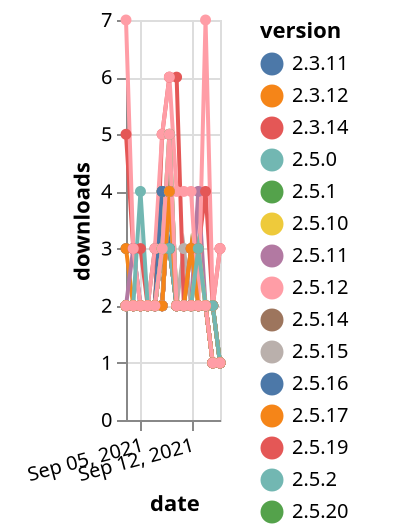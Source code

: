 {"$schema": "https://vega.github.io/schema/vega-lite/v5.json", "description": "A simple bar chart with embedded data.", "data": {"values": [{"date": "2021-09-03", "total": 726, "delta": 2, "version": "2.5.20"}, {"date": "2021-09-04", "total": 728, "delta": 2, "version": "2.5.20"}, {"date": "2021-09-05", "total": 730, "delta": 2, "version": "2.5.20"}, {"date": "2021-09-06", "total": 732, "delta": 2, "version": "2.5.20"}, {"date": "2021-09-07", "total": 734, "delta": 2, "version": "2.5.20"}, {"date": "2021-09-08", "total": 736, "delta": 2, "version": "2.5.20"}, {"date": "2021-09-09", "total": 740, "delta": 4, "version": "2.5.20"}, {"date": "2021-09-10", "total": 742, "delta": 2, "version": "2.5.20"}, {"date": "2021-09-11", "total": 744, "delta": 2, "version": "2.5.20"}, {"date": "2021-09-12", "total": 746, "delta": 2, "version": "2.5.20"}, {"date": "2021-09-13", "total": 748, "delta": 2, "version": "2.5.20"}, {"date": "2021-09-14", "total": 750, "delta": 2, "version": "2.5.20"}, {"date": "2021-09-15", "total": 751, "delta": 1, "version": "2.5.20"}, {"date": "2021-09-16", "total": 752, "delta": 1, "version": "2.5.20"}, {"date": "2021-09-03", "total": 833, "delta": 2, "version": "2.5.16"}, {"date": "2021-09-04", "total": 835, "delta": 2, "version": "2.5.16"}, {"date": "2021-09-05", "total": 837, "delta": 2, "version": "2.5.16"}, {"date": "2021-09-06", "total": 839, "delta": 2, "version": "2.5.16"}, {"date": "2021-09-07", "total": 841, "delta": 2, "version": "2.5.16"}, {"date": "2021-09-08", "total": 843, "delta": 2, "version": "2.5.16"}, {"date": "2021-09-09", "total": 847, "delta": 4, "version": "2.5.16"}, {"date": "2021-09-10", "total": 849, "delta": 2, "version": "2.5.16"}, {"date": "2021-09-11", "total": 851, "delta": 2, "version": "2.5.16"}, {"date": "2021-09-12", "total": 853, "delta": 2, "version": "2.5.16"}, {"date": "2021-09-13", "total": 855, "delta": 2, "version": "2.5.16"}, {"date": "2021-09-14", "total": 857, "delta": 2, "version": "2.5.16"}, {"date": "2021-09-15", "total": 858, "delta": 1, "version": "2.5.16"}, {"date": "2021-09-16", "total": 859, "delta": 1, "version": "2.5.16"}, {"date": "2021-09-03", "total": 1281, "delta": 2, "version": "2.5.14"}, {"date": "2021-09-04", "total": 1283, "delta": 2, "version": "2.5.14"}, {"date": "2021-09-05", "total": 1285, "delta": 2, "version": "2.5.14"}, {"date": "2021-09-06", "total": 1287, "delta": 2, "version": "2.5.14"}, {"date": "2021-09-07", "total": 1289, "delta": 2, "version": "2.5.14"}, {"date": "2021-09-08", "total": 1292, "delta": 3, "version": "2.5.14"}, {"date": "2021-09-09", "total": 1296, "delta": 4, "version": "2.5.14"}, {"date": "2021-09-10", "total": 1298, "delta": 2, "version": "2.5.14"}, {"date": "2021-09-11", "total": 1300, "delta": 2, "version": "2.5.14"}, {"date": "2021-09-12", "total": 1302, "delta": 2, "version": "2.5.14"}, {"date": "2021-09-13", "total": 1304, "delta": 2, "version": "2.5.14"}, {"date": "2021-09-14", "total": 1306, "delta": 2, "version": "2.5.14"}, {"date": "2021-09-15", "total": 1307, "delta": 1, "version": "2.5.14"}, {"date": "2021-09-16", "total": 1308, "delta": 1, "version": "2.5.14"}, {"date": "2021-09-03", "total": 1157, "delta": 2, "version": "2.5.6"}, {"date": "2021-09-04", "total": 1159, "delta": 2, "version": "2.5.6"}, {"date": "2021-09-05", "total": 1161, "delta": 2, "version": "2.5.6"}, {"date": "2021-09-06", "total": 1163, "delta": 2, "version": "2.5.6"}, {"date": "2021-09-07", "total": 1165, "delta": 2, "version": "2.5.6"}, {"date": "2021-09-08", "total": 1168, "delta": 3, "version": "2.5.6"}, {"date": "2021-09-09", "total": 1171, "delta": 3, "version": "2.5.6"}, {"date": "2021-09-10", "total": 1173, "delta": 2, "version": "2.5.6"}, {"date": "2021-09-11", "total": 1175, "delta": 2, "version": "2.5.6"}, {"date": "2021-09-12", "total": 1177, "delta": 2, "version": "2.5.6"}, {"date": "2021-09-13", "total": 1179, "delta": 2, "version": "2.5.6"}, {"date": "2021-09-14", "total": 1181, "delta": 2, "version": "2.5.6"}, {"date": "2021-09-15", "total": 1183, "delta": 2, "version": "2.5.6"}, {"date": "2021-09-16", "total": 1184, "delta": 1, "version": "2.5.6"}, {"date": "2021-09-03", "total": 1091, "delta": 2, "version": "2.5.15"}, {"date": "2021-09-04", "total": 1093, "delta": 2, "version": "2.5.15"}, {"date": "2021-09-05", "total": 1095, "delta": 2, "version": "2.5.15"}, {"date": "2021-09-06", "total": 1097, "delta": 2, "version": "2.5.15"}, {"date": "2021-09-07", "total": 1099, "delta": 2, "version": "2.5.15"}, {"date": "2021-09-08", "total": 1101, "delta": 2, "version": "2.5.15"}, {"date": "2021-09-09", "total": 1105, "delta": 4, "version": "2.5.15"}, {"date": "2021-09-10", "total": 1107, "delta": 2, "version": "2.5.15"}, {"date": "2021-09-11", "total": 1110, "delta": 3, "version": "2.5.15"}, {"date": "2021-09-12", "total": 1112, "delta": 2, "version": "2.5.15"}, {"date": "2021-09-13", "total": 1114, "delta": 2, "version": "2.5.15"}, {"date": "2021-09-14", "total": 1116, "delta": 2, "version": "2.5.15"}, {"date": "2021-09-15", "total": 1117, "delta": 1, "version": "2.5.15"}, {"date": "2021-09-16", "total": 1118, "delta": 1, "version": "2.5.15"}, {"date": "2021-09-03", "total": 721, "delta": 2, "version": "2.5.21"}, {"date": "2021-09-04", "total": 723, "delta": 2, "version": "2.5.21"}, {"date": "2021-09-05", "total": 725, "delta": 2, "version": "2.5.21"}, {"date": "2021-09-06", "total": 727, "delta": 2, "version": "2.5.21"}, {"date": "2021-09-07", "total": 729, "delta": 2, "version": "2.5.21"}, {"date": "2021-09-08", "total": 731, "delta": 2, "version": "2.5.21"}, {"date": "2021-09-09", "total": 735, "delta": 4, "version": "2.5.21"}, {"date": "2021-09-10", "total": 737, "delta": 2, "version": "2.5.21"}, {"date": "2021-09-11", "total": 739, "delta": 2, "version": "2.5.21"}, {"date": "2021-09-12", "total": 741, "delta": 2, "version": "2.5.21"}, {"date": "2021-09-13", "total": 743, "delta": 2, "version": "2.5.21"}, {"date": "2021-09-14", "total": 745, "delta": 2, "version": "2.5.21"}, {"date": "2021-09-15", "total": 746, "delta": 1, "version": "2.5.21"}, {"date": "2021-09-16", "total": 747, "delta": 1, "version": "2.5.21"}, {"date": "2021-09-03", "total": 468, "delta": 2, "version": "2.5.28"}, {"date": "2021-09-04", "total": 470, "delta": 2, "version": "2.5.28"}, {"date": "2021-09-05", "total": 472, "delta": 2, "version": "2.5.28"}, {"date": "2021-09-06", "total": 474, "delta": 2, "version": "2.5.28"}, {"date": "2021-09-07", "total": 476, "delta": 2, "version": "2.5.28"}, {"date": "2021-09-08", "total": 478, "delta": 2, "version": "2.5.28"}, {"date": "2021-09-09", "total": 482, "delta": 4, "version": "2.5.28"}, {"date": "2021-09-10", "total": 484, "delta": 2, "version": "2.5.28"}, {"date": "2021-09-11", "total": 486, "delta": 2, "version": "2.5.28"}, {"date": "2021-09-12", "total": 488, "delta": 2, "version": "2.5.28"}, {"date": "2021-09-13", "total": 490, "delta": 2, "version": "2.5.28"}, {"date": "2021-09-14", "total": 492, "delta": 2, "version": "2.5.28"}, {"date": "2021-09-15", "total": 493, "delta": 1, "version": "2.5.28"}, {"date": "2021-09-16", "total": 494, "delta": 1, "version": "2.5.28"}, {"date": "2021-09-03", "total": 2073, "delta": 2, "version": "2.5.1"}, {"date": "2021-09-04", "total": 2075, "delta": 2, "version": "2.5.1"}, {"date": "2021-09-05", "total": 2077, "delta": 2, "version": "2.5.1"}, {"date": "2021-09-06", "total": 2079, "delta": 2, "version": "2.5.1"}, {"date": "2021-09-07", "total": 2081, "delta": 2, "version": "2.5.1"}, {"date": "2021-09-08", "total": 2085, "delta": 4, "version": "2.5.1"}, {"date": "2021-09-09", "total": 2089, "delta": 4, "version": "2.5.1"}, {"date": "2021-09-10", "total": 2091, "delta": 2, "version": "2.5.1"}, {"date": "2021-09-11", "total": 2093, "delta": 2, "version": "2.5.1"}, {"date": "2021-09-12", "total": 2095, "delta": 2, "version": "2.5.1"}, {"date": "2021-09-13", "total": 2097, "delta": 2, "version": "2.5.1"}, {"date": "2021-09-14", "total": 2099, "delta": 2, "version": "2.5.1"}, {"date": "2021-09-15", "total": 2101, "delta": 2, "version": "2.5.1"}, {"date": "2021-09-16", "total": 2102, "delta": 1, "version": "2.5.1"}, {"date": "2021-09-03", "total": 630, "delta": 2, "version": "2.5.22.1"}, {"date": "2021-09-04", "total": 632, "delta": 2, "version": "2.5.22.1"}, {"date": "2021-09-05", "total": 634, "delta": 2, "version": "2.5.22.1"}, {"date": "2021-09-06", "total": 636, "delta": 2, "version": "2.5.22.1"}, {"date": "2021-09-07", "total": 638, "delta": 2, "version": "2.5.22.1"}, {"date": "2021-09-08", "total": 641, "delta": 3, "version": "2.5.22.1"}, {"date": "2021-09-09", "total": 644, "delta": 3, "version": "2.5.22.1"}, {"date": "2021-09-10", "total": 646, "delta": 2, "version": "2.5.22.1"}, {"date": "2021-09-11", "total": 648, "delta": 2, "version": "2.5.22.1"}, {"date": "2021-09-12", "total": 650, "delta": 2, "version": "2.5.22.1"}, {"date": "2021-09-13", "total": 652, "delta": 2, "version": "2.5.22.1"}, {"date": "2021-09-14", "total": 654, "delta": 2, "version": "2.5.22.1"}, {"date": "2021-09-15", "total": 656, "delta": 2, "version": "2.5.22.1"}, {"date": "2021-09-16", "total": 657, "delta": 1, "version": "2.5.22.1"}, {"date": "2021-09-03", "total": 980, "delta": 2, "version": "2.5.17"}, {"date": "2021-09-04", "total": 982, "delta": 2, "version": "2.5.17"}, {"date": "2021-09-05", "total": 984, "delta": 2, "version": "2.5.17"}, {"date": "2021-09-06", "total": 986, "delta": 2, "version": "2.5.17"}, {"date": "2021-09-07", "total": 988, "delta": 2, "version": "2.5.17"}, {"date": "2021-09-08", "total": 990, "delta": 2, "version": "2.5.17"}, {"date": "2021-09-09", "total": 994, "delta": 4, "version": "2.5.17"}, {"date": "2021-09-10", "total": 996, "delta": 2, "version": "2.5.17"}, {"date": "2021-09-11", "total": 998, "delta": 2, "version": "2.5.17"}, {"date": "2021-09-12", "total": 1000, "delta": 2, "version": "2.5.17"}, {"date": "2021-09-13", "total": 1002, "delta": 2, "version": "2.5.17"}, {"date": "2021-09-14", "total": 1004, "delta": 2, "version": "2.5.17"}, {"date": "2021-09-15", "total": 1005, "delta": 1, "version": "2.5.17"}, {"date": "2021-09-16", "total": 1006, "delta": 1, "version": "2.5.17"}, {"date": "2021-09-03", "total": 2965, "delta": 2, "version": "2.3.14"}, {"date": "2021-09-04", "total": 2967, "delta": 2, "version": "2.3.14"}, {"date": "2021-09-05", "total": 2969, "delta": 2, "version": "2.3.14"}, {"date": "2021-09-06", "total": 2971, "delta": 2, "version": "2.3.14"}, {"date": "2021-09-07", "total": 2973, "delta": 2, "version": "2.3.14"}, {"date": "2021-09-08", "total": 2976, "delta": 3, "version": "2.3.14"}, {"date": "2021-09-09", "total": 2980, "delta": 4, "version": "2.3.14"}, {"date": "2021-09-10", "total": 2982, "delta": 2, "version": "2.3.14"}, {"date": "2021-09-11", "total": 2984, "delta": 2, "version": "2.3.14"}, {"date": "2021-09-12", "total": 2986, "delta": 2, "version": "2.3.14"}, {"date": "2021-09-13", "total": 2989, "delta": 3, "version": "2.3.14"}, {"date": "2021-09-14", "total": 2991, "delta": 2, "version": "2.3.14"}, {"date": "2021-09-15", "total": 2992, "delta": 1, "version": "2.3.14"}, {"date": "2021-09-16", "total": 2993, "delta": 1, "version": "2.3.14"}, {"date": "2021-09-03", "total": 1209, "delta": 2, "version": "2.5.3"}, {"date": "2021-09-04", "total": 1211, "delta": 2, "version": "2.5.3"}, {"date": "2021-09-05", "total": 1213, "delta": 2, "version": "2.5.3"}, {"date": "2021-09-06", "total": 1215, "delta": 2, "version": "2.5.3"}, {"date": "2021-09-07", "total": 1217, "delta": 2, "version": "2.5.3"}, {"date": "2021-09-08", "total": 1220, "delta": 3, "version": "2.5.3"}, {"date": "2021-09-09", "total": 1223, "delta": 3, "version": "2.5.3"}, {"date": "2021-09-10", "total": 1225, "delta": 2, "version": "2.5.3"}, {"date": "2021-09-11", "total": 1227, "delta": 2, "version": "2.5.3"}, {"date": "2021-09-12", "total": 1229, "delta": 2, "version": "2.5.3"}, {"date": "2021-09-13", "total": 1231, "delta": 2, "version": "2.5.3"}, {"date": "2021-09-14", "total": 1233, "delta": 2, "version": "2.5.3"}, {"date": "2021-09-15", "total": 1235, "delta": 2, "version": "2.5.3"}, {"date": "2021-09-16", "total": 1236, "delta": 1, "version": "2.5.3"}, {"date": "2021-09-03", "total": 1408, "delta": 2, "version": "2.5.2"}, {"date": "2021-09-04", "total": 1410, "delta": 2, "version": "2.5.2"}, {"date": "2021-09-05", "total": 1412, "delta": 2, "version": "2.5.2"}, {"date": "2021-09-06", "total": 1414, "delta": 2, "version": "2.5.2"}, {"date": "2021-09-07", "total": 1416, "delta": 2, "version": "2.5.2"}, {"date": "2021-09-08", "total": 1420, "delta": 4, "version": "2.5.2"}, {"date": "2021-09-09", "total": 1424, "delta": 4, "version": "2.5.2"}, {"date": "2021-09-10", "total": 1426, "delta": 2, "version": "2.5.2"}, {"date": "2021-09-11", "total": 1428, "delta": 2, "version": "2.5.2"}, {"date": "2021-09-12", "total": 1430, "delta": 2, "version": "2.5.2"}, {"date": "2021-09-13", "total": 1432, "delta": 2, "version": "2.5.2"}, {"date": "2021-09-14", "total": 1434, "delta": 2, "version": "2.5.2"}, {"date": "2021-09-15", "total": 1436, "delta": 2, "version": "2.5.2"}, {"date": "2021-09-16", "total": 1437, "delta": 1, "version": "2.5.2"}, {"date": "2021-09-03", "total": 562, "delta": 3, "version": "2.5.25"}, {"date": "2021-09-04", "total": 565, "delta": 3, "version": "2.5.25"}, {"date": "2021-09-05", "total": 567, "delta": 2, "version": "2.5.25"}, {"date": "2021-09-06", "total": 569, "delta": 2, "version": "2.5.25"}, {"date": "2021-09-07", "total": 571, "delta": 2, "version": "2.5.25"}, {"date": "2021-09-08", "total": 573, "delta": 2, "version": "2.5.25"}, {"date": "2021-09-09", "total": 577, "delta": 4, "version": "2.5.25"}, {"date": "2021-09-10", "total": 579, "delta": 2, "version": "2.5.25"}, {"date": "2021-09-11", "total": 581, "delta": 2, "version": "2.5.25"}, {"date": "2021-09-12", "total": 583, "delta": 2, "version": "2.5.25"}, {"date": "2021-09-13", "total": 585, "delta": 2, "version": "2.5.25"}, {"date": "2021-09-14", "total": 587, "delta": 2, "version": "2.5.25"}, {"date": "2021-09-15", "total": 588, "delta": 1, "version": "2.5.25"}, {"date": "2021-09-16", "total": 589, "delta": 1, "version": "2.5.25"}, {"date": "2021-09-03", "total": 2204, "delta": 2, "version": "2.5.0"}, {"date": "2021-09-04", "total": 2206, "delta": 2, "version": "2.5.0"}, {"date": "2021-09-05", "total": 2208, "delta": 2, "version": "2.5.0"}, {"date": "2021-09-06", "total": 2210, "delta": 2, "version": "2.5.0"}, {"date": "2021-09-07", "total": 2212, "delta": 2, "version": "2.5.0"}, {"date": "2021-09-08", "total": 2216, "delta": 4, "version": "2.5.0"}, {"date": "2021-09-09", "total": 2220, "delta": 4, "version": "2.5.0"}, {"date": "2021-09-10", "total": 2222, "delta": 2, "version": "2.5.0"}, {"date": "2021-09-11", "total": 2224, "delta": 2, "version": "2.5.0"}, {"date": "2021-09-12", "total": 2227, "delta": 3, "version": "2.5.0"}, {"date": "2021-09-13", "total": 2229, "delta": 2, "version": "2.5.0"}, {"date": "2021-09-14", "total": 2231, "delta": 2, "version": "2.5.0"}, {"date": "2021-09-15", "total": 2233, "delta": 2, "version": "2.5.0"}, {"date": "2021-09-16", "total": 2234, "delta": 1, "version": "2.5.0"}, {"date": "2021-09-03", "total": 1422, "delta": 2, "version": "2.5.4"}, {"date": "2021-09-04", "total": 1424, "delta": 2, "version": "2.5.4"}, {"date": "2021-09-05", "total": 1426, "delta": 2, "version": "2.5.4"}, {"date": "2021-09-06", "total": 1428, "delta": 2, "version": "2.5.4"}, {"date": "2021-09-07", "total": 1431, "delta": 3, "version": "2.5.4"}, {"date": "2021-09-08", "total": 1435, "delta": 4, "version": "2.5.4"}, {"date": "2021-09-09", "total": 1439, "delta": 4, "version": "2.5.4"}, {"date": "2021-09-10", "total": 1441, "delta": 2, "version": "2.5.4"}, {"date": "2021-09-11", "total": 1443, "delta": 2, "version": "2.5.4"}, {"date": "2021-09-12", "total": 1445, "delta": 2, "version": "2.5.4"}, {"date": "2021-09-13", "total": 1447, "delta": 2, "version": "2.5.4"}, {"date": "2021-09-14", "total": 1449, "delta": 2, "version": "2.5.4"}, {"date": "2021-09-15", "total": 1451, "delta": 2, "version": "2.5.4"}, {"date": "2021-09-16", "total": 1452, "delta": 1, "version": "2.5.4"}, {"date": "2021-09-03", "total": 1238, "delta": 2, "version": "2.5.5"}, {"date": "2021-09-04", "total": 1240, "delta": 2, "version": "2.5.5"}, {"date": "2021-09-05", "total": 1242, "delta": 2, "version": "2.5.5"}, {"date": "2021-09-06", "total": 1244, "delta": 2, "version": "2.5.5"}, {"date": "2021-09-07", "total": 1246, "delta": 2, "version": "2.5.5"}, {"date": "2021-09-08", "total": 1249, "delta": 3, "version": "2.5.5"}, {"date": "2021-09-09", "total": 1252, "delta": 3, "version": "2.5.5"}, {"date": "2021-09-10", "total": 1254, "delta": 2, "version": "2.5.5"}, {"date": "2021-09-11", "total": 1256, "delta": 2, "version": "2.5.5"}, {"date": "2021-09-12", "total": 1258, "delta": 2, "version": "2.5.5"}, {"date": "2021-09-13", "total": 1260, "delta": 2, "version": "2.5.5"}, {"date": "2021-09-14", "total": 1262, "delta": 2, "version": "2.5.5"}, {"date": "2021-09-15", "total": 1264, "delta": 2, "version": "2.5.5"}, {"date": "2021-09-16", "total": 1265, "delta": 1, "version": "2.5.5"}, {"date": "2021-09-03", "total": 2482, "delta": 3, "version": "2.3.12"}, {"date": "2021-09-04", "total": 2484, "delta": 2, "version": "2.3.12"}, {"date": "2021-09-05", "total": 2486, "delta": 2, "version": "2.3.12"}, {"date": "2021-09-06", "total": 2488, "delta": 2, "version": "2.3.12"}, {"date": "2021-09-07", "total": 2490, "delta": 2, "version": "2.3.12"}, {"date": "2021-09-08", "total": 2493, "delta": 3, "version": "2.3.12"}, {"date": "2021-09-09", "total": 2496, "delta": 3, "version": "2.3.12"}, {"date": "2021-09-10", "total": 2498, "delta": 2, "version": "2.3.12"}, {"date": "2021-09-11", "total": 2500, "delta": 2, "version": "2.3.12"}, {"date": "2021-09-12", "total": 2502, "delta": 2, "version": "2.3.12"}, {"date": "2021-09-13", "total": 2504, "delta": 2, "version": "2.3.12"}, {"date": "2021-09-14", "total": 2506, "delta": 2, "version": "2.3.12"}, {"date": "2021-09-15", "total": 2507, "delta": 1, "version": "2.3.12"}, {"date": "2021-09-16", "total": 2508, "delta": 1, "version": "2.3.12"}, {"date": "2021-09-03", "total": 636, "delta": 2, "version": "2.5.22"}, {"date": "2021-09-04", "total": 638, "delta": 2, "version": "2.5.22"}, {"date": "2021-09-05", "total": 640, "delta": 2, "version": "2.5.22"}, {"date": "2021-09-06", "total": 642, "delta": 2, "version": "2.5.22"}, {"date": "2021-09-07", "total": 644, "delta": 2, "version": "2.5.22"}, {"date": "2021-09-08", "total": 646, "delta": 2, "version": "2.5.22"}, {"date": "2021-09-09", "total": 650, "delta": 4, "version": "2.5.22"}, {"date": "2021-09-10", "total": 652, "delta": 2, "version": "2.5.22"}, {"date": "2021-09-11", "total": 654, "delta": 2, "version": "2.5.22"}, {"date": "2021-09-12", "total": 656, "delta": 2, "version": "2.5.22"}, {"date": "2021-09-13", "total": 658, "delta": 2, "version": "2.5.22"}, {"date": "2021-09-14", "total": 660, "delta": 2, "version": "2.5.22"}, {"date": "2021-09-15", "total": 661, "delta": 1, "version": "2.5.22"}, {"date": "2021-09-16", "total": 662, "delta": 1, "version": "2.5.22"}, {"date": "2021-09-03", "total": 1065, "delta": 2, "version": "2.5.11"}, {"date": "2021-09-04", "total": 1068, "delta": 3, "version": "2.5.11"}, {"date": "2021-09-05", "total": 1070, "delta": 2, "version": "2.5.11"}, {"date": "2021-09-06", "total": 1072, "delta": 2, "version": "2.5.11"}, {"date": "2021-09-07", "total": 1074, "delta": 2, "version": "2.5.11"}, {"date": "2021-09-08", "total": 1076, "delta": 2, "version": "2.5.11"}, {"date": "2021-09-09", "total": 1080, "delta": 4, "version": "2.5.11"}, {"date": "2021-09-10", "total": 1082, "delta": 2, "version": "2.5.11"}, {"date": "2021-09-11", "total": 1084, "delta": 2, "version": "2.5.11"}, {"date": "2021-09-12", "total": 1086, "delta": 2, "version": "2.5.11"}, {"date": "2021-09-13", "total": 1090, "delta": 4, "version": "2.5.11"}, {"date": "2021-09-14", "total": 1092, "delta": 2, "version": "2.5.11"}, {"date": "2021-09-15", "total": 1093, "delta": 1, "version": "2.5.11"}, {"date": "2021-09-16", "total": 1094, "delta": 1, "version": "2.5.11"}, {"date": "2021-09-03", "total": 1054, "delta": 2, "version": "2.5.10"}, {"date": "2021-09-04", "total": 1056, "delta": 2, "version": "2.5.10"}, {"date": "2021-09-05", "total": 1058, "delta": 2, "version": "2.5.10"}, {"date": "2021-09-06", "total": 1060, "delta": 2, "version": "2.5.10"}, {"date": "2021-09-07", "total": 1062, "delta": 2, "version": "2.5.10"}, {"date": "2021-09-08", "total": 1064, "delta": 2, "version": "2.5.10"}, {"date": "2021-09-09", "total": 1068, "delta": 4, "version": "2.5.10"}, {"date": "2021-09-10", "total": 1070, "delta": 2, "version": "2.5.10"}, {"date": "2021-09-11", "total": 1072, "delta": 2, "version": "2.5.10"}, {"date": "2021-09-12", "total": 1074, "delta": 2, "version": "2.5.10"}, {"date": "2021-09-13", "total": 1077, "delta": 3, "version": "2.5.10"}, {"date": "2021-09-14", "total": 1079, "delta": 2, "version": "2.5.10"}, {"date": "2021-09-15", "total": 1080, "delta": 1, "version": "2.5.10"}, {"date": "2021-09-16", "total": 1081, "delta": 1, "version": "2.5.10"}, {"date": "2021-09-03", "total": 2051, "delta": 5, "version": "2.5.8"}, {"date": "2021-09-04", "total": 2054, "delta": 3, "version": "2.5.8"}, {"date": "2021-09-05", "total": 2057, "delta": 3, "version": "2.5.8"}, {"date": "2021-09-06", "total": 2059, "delta": 2, "version": "2.5.8"}, {"date": "2021-09-07", "total": 2061, "delta": 2, "version": "2.5.8"}, {"date": "2021-09-08", "total": 2066, "delta": 5, "version": "2.5.8"}, {"date": "2021-09-09", "total": 2072, "delta": 6, "version": "2.5.8"}, {"date": "2021-09-10", "total": 2078, "delta": 6, "version": "2.5.8"}, {"date": "2021-09-11", "total": 2080, "delta": 2, "version": "2.5.8"}, {"date": "2021-09-12", "total": 2083, "delta": 3, "version": "2.5.8"}, {"date": "2021-09-13", "total": 2086, "delta": 3, "version": "2.5.8"}, {"date": "2021-09-14", "total": 2090, "delta": 4, "version": "2.5.8"}, {"date": "2021-09-15", "total": 2092, "delta": 2, "version": "2.5.8"}, {"date": "2021-09-16", "total": 2095, "delta": 3, "version": "2.5.8"}, {"date": "2021-09-03", "total": 104, "delta": 7, "version": "2.5.32"}, {"date": "2021-09-04", "total": 107, "delta": 3, "version": "2.5.32"}, {"date": "2021-09-05", "total": 109, "delta": 2, "version": "2.5.32"}, {"date": "2021-09-06", "total": 111, "delta": 2, "version": "2.5.32"}, {"date": "2021-09-07", "total": 114, "delta": 3, "version": "2.5.32"}, {"date": "2021-09-08", "total": 119, "delta": 5, "version": "2.5.32"}, {"date": "2021-09-09", "total": 125, "delta": 6, "version": "2.5.32"}, {"date": "2021-09-10", "total": 129, "delta": 4, "version": "2.5.32"}, {"date": "2021-09-11", "total": 133, "delta": 4, "version": "2.5.32"}, {"date": "2021-09-12", "total": 137, "delta": 4, "version": "2.5.32"}, {"date": "2021-09-13", "total": 139, "delta": 2, "version": "2.5.32"}, {"date": "2021-09-14", "total": 146, "delta": 7, "version": "2.5.32"}, {"date": "2021-09-15", "total": 148, "delta": 2, "version": "2.5.32"}, {"date": "2021-09-16", "total": 151, "delta": 3, "version": "2.5.32"}, {"date": "2021-09-03", "total": 727, "delta": 2, "version": "2.5.19"}, {"date": "2021-09-04", "total": 729, "delta": 2, "version": "2.5.19"}, {"date": "2021-09-05", "total": 731, "delta": 2, "version": "2.5.19"}, {"date": "2021-09-06", "total": 733, "delta": 2, "version": "2.5.19"}, {"date": "2021-09-07", "total": 735, "delta": 2, "version": "2.5.19"}, {"date": "2021-09-08", "total": 737, "delta": 2, "version": "2.5.19"}, {"date": "2021-09-09", "total": 741, "delta": 4, "version": "2.5.19"}, {"date": "2021-09-10", "total": 743, "delta": 2, "version": "2.5.19"}, {"date": "2021-09-11", "total": 745, "delta": 2, "version": "2.5.19"}, {"date": "2021-09-12", "total": 747, "delta": 2, "version": "2.5.19"}, {"date": "2021-09-13", "total": 749, "delta": 2, "version": "2.5.19"}, {"date": "2021-09-14", "total": 751, "delta": 2, "version": "2.5.19"}, {"date": "2021-09-15", "total": 752, "delta": 1, "version": "2.5.19"}, {"date": "2021-09-16", "total": 753, "delta": 1, "version": "2.5.19"}, {"date": "2021-09-03", "total": 1179, "delta": 2, "version": "2.5.7"}, {"date": "2021-09-04", "total": 1181, "delta": 2, "version": "2.5.7"}, {"date": "2021-09-05", "total": 1183, "delta": 2, "version": "2.5.7"}, {"date": "2021-09-06", "total": 1185, "delta": 2, "version": "2.5.7"}, {"date": "2021-09-07", "total": 1187, "delta": 2, "version": "2.5.7"}, {"date": "2021-09-08", "total": 1190, "delta": 3, "version": "2.5.7"}, {"date": "2021-09-09", "total": 1193, "delta": 3, "version": "2.5.7"}, {"date": "2021-09-10", "total": 1195, "delta": 2, "version": "2.5.7"}, {"date": "2021-09-11", "total": 1197, "delta": 2, "version": "2.5.7"}, {"date": "2021-09-12", "total": 1200, "delta": 3, "version": "2.5.7"}, {"date": "2021-09-13", "total": 1202, "delta": 2, "version": "2.5.7"}, {"date": "2021-09-14", "total": 1204, "delta": 2, "version": "2.5.7"}, {"date": "2021-09-15", "total": 1206, "delta": 2, "version": "2.5.7"}, {"date": "2021-09-16", "total": 1207, "delta": 1, "version": "2.5.7"}, {"date": "2021-09-03", "total": 688, "delta": 2, "version": "2.5.23"}, {"date": "2021-09-04", "total": 690, "delta": 2, "version": "2.5.23"}, {"date": "2021-09-05", "total": 692, "delta": 2, "version": "2.5.23"}, {"date": "2021-09-06", "total": 694, "delta": 2, "version": "2.5.23"}, {"date": "2021-09-07", "total": 696, "delta": 2, "version": "2.5.23"}, {"date": "2021-09-08", "total": 698, "delta": 2, "version": "2.5.23"}, {"date": "2021-09-09", "total": 703, "delta": 5, "version": "2.5.23"}, {"date": "2021-09-10", "total": 705, "delta": 2, "version": "2.5.23"}, {"date": "2021-09-11", "total": 707, "delta": 2, "version": "2.5.23"}, {"date": "2021-09-12", "total": 709, "delta": 2, "version": "2.5.23"}, {"date": "2021-09-13", "total": 711, "delta": 2, "version": "2.5.23"}, {"date": "2021-09-14", "total": 713, "delta": 2, "version": "2.5.23"}, {"date": "2021-09-15", "total": 714, "delta": 1, "version": "2.5.23"}, {"date": "2021-09-16", "total": 715, "delta": 1, "version": "2.5.23"}, {"date": "2021-09-03", "total": 2276, "delta": 2, "version": "2.3.11"}, {"date": "2021-09-04", "total": 2278, "delta": 2, "version": "2.3.11"}, {"date": "2021-09-05", "total": 2280, "delta": 2, "version": "2.3.11"}, {"date": "2021-09-06", "total": 2282, "delta": 2, "version": "2.3.11"}, {"date": "2021-09-07", "total": 2284, "delta": 2, "version": "2.3.11"}, {"date": "2021-09-08", "total": 2288, "delta": 4, "version": "2.3.11"}, {"date": "2021-09-09", "total": 2291, "delta": 3, "version": "2.3.11"}, {"date": "2021-09-10", "total": 2293, "delta": 2, "version": "2.3.11"}, {"date": "2021-09-11", "total": 2295, "delta": 2, "version": "2.3.11"}, {"date": "2021-09-12", "total": 2297, "delta": 2, "version": "2.3.11"}, {"date": "2021-09-13", "total": 2299, "delta": 2, "version": "2.3.11"}, {"date": "2021-09-14", "total": 2301, "delta": 2, "version": "2.3.11"}, {"date": "2021-09-15", "total": 2302, "delta": 1, "version": "2.3.11"}, {"date": "2021-09-16", "total": 2303, "delta": 1, "version": "2.3.11"}, {"date": "2021-09-03", "total": 1077, "delta": 2, "version": "2.5.9"}, {"date": "2021-09-04", "total": 1079, "delta": 2, "version": "2.5.9"}, {"date": "2021-09-05", "total": 1081, "delta": 2, "version": "2.5.9"}, {"date": "2021-09-06", "total": 1083, "delta": 2, "version": "2.5.9"}, {"date": "2021-09-07", "total": 1085, "delta": 2, "version": "2.5.9"}, {"date": "2021-09-08", "total": 1088, "delta": 3, "version": "2.5.9"}, {"date": "2021-09-09", "total": 1091, "delta": 3, "version": "2.5.9"}, {"date": "2021-09-10", "total": 1093, "delta": 2, "version": "2.5.9"}, {"date": "2021-09-11", "total": 1095, "delta": 2, "version": "2.5.9"}, {"date": "2021-09-12", "total": 1097, "delta": 2, "version": "2.5.9"}, {"date": "2021-09-13", "total": 1100, "delta": 3, "version": "2.5.9"}, {"date": "2021-09-14", "total": 1102, "delta": 2, "version": "2.5.9"}, {"date": "2021-09-15", "total": 1104, "delta": 2, "version": "2.5.9"}, {"date": "2021-09-16", "total": 1105, "delta": 1, "version": "2.5.9"}, {"date": "2021-09-03", "total": 543, "delta": 2, "version": "2.5.30"}, {"date": "2021-09-04", "total": 545, "delta": 2, "version": "2.5.30"}, {"date": "2021-09-05", "total": 547, "delta": 2, "version": "2.5.30"}, {"date": "2021-09-06", "total": 549, "delta": 2, "version": "2.5.30"}, {"date": "2021-09-07", "total": 551, "delta": 2, "version": "2.5.30"}, {"date": "2021-09-08", "total": 554, "delta": 3, "version": "2.5.30"}, {"date": "2021-09-09", "total": 559, "delta": 5, "version": "2.5.30"}, {"date": "2021-09-10", "total": 561, "delta": 2, "version": "2.5.30"}, {"date": "2021-09-11", "total": 563, "delta": 2, "version": "2.5.30"}, {"date": "2021-09-12", "total": 565, "delta": 2, "version": "2.5.30"}, {"date": "2021-09-13", "total": 567, "delta": 2, "version": "2.5.30"}, {"date": "2021-09-14", "total": 569, "delta": 2, "version": "2.5.30"}, {"date": "2021-09-15", "total": 570, "delta": 1, "version": "2.5.30"}, {"date": "2021-09-16", "total": 571, "delta": 1, "version": "2.5.30"}, {"date": "2021-09-03", "total": 596, "delta": 2, "version": "2.5.31"}, {"date": "2021-09-04", "total": 598, "delta": 2, "version": "2.5.31"}, {"date": "2021-09-05", "total": 600, "delta": 2, "version": "2.5.31"}, {"date": "2021-09-06", "total": 602, "delta": 2, "version": "2.5.31"}, {"date": "2021-09-07", "total": 604, "delta": 2, "version": "2.5.31"}, {"date": "2021-09-08", "total": 606, "delta": 2, "version": "2.5.31"}, {"date": "2021-09-09", "total": 610, "delta": 4, "version": "2.5.31"}, {"date": "2021-09-10", "total": 612, "delta": 2, "version": "2.5.31"}, {"date": "2021-09-11", "total": 614, "delta": 2, "version": "2.5.31"}, {"date": "2021-09-12", "total": 616, "delta": 2, "version": "2.5.31"}, {"date": "2021-09-13", "total": 618, "delta": 2, "version": "2.5.31"}, {"date": "2021-09-14", "total": 620, "delta": 2, "version": "2.5.31"}, {"date": "2021-09-15", "total": 621, "delta": 1, "version": "2.5.31"}, {"date": "2021-09-16", "total": 622, "delta": 1, "version": "2.5.31"}, {"date": "2021-09-03", "total": 604, "delta": 2, "version": "2.5.29"}, {"date": "2021-09-04", "total": 606, "delta": 2, "version": "2.5.29"}, {"date": "2021-09-05", "total": 610, "delta": 4, "version": "2.5.29"}, {"date": "2021-09-06", "total": 612, "delta": 2, "version": "2.5.29"}, {"date": "2021-09-07", "total": 614, "delta": 2, "version": "2.5.29"}, {"date": "2021-09-08", "total": 617, "delta": 3, "version": "2.5.29"}, {"date": "2021-09-09", "total": 622, "delta": 5, "version": "2.5.29"}, {"date": "2021-09-10", "total": 624, "delta": 2, "version": "2.5.29"}, {"date": "2021-09-11", "total": 626, "delta": 2, "version": "2.5.29"}, {"date": "2021-09-12", "total": 628, "delta": 2, "version": "2.5.29"}, {"date": "2021-09-13", "total": 630, "delta": 2, "version": "2.5.29"}, {"date": "2021-09-14", "total": 632, "delta": 2, "version": "2.5.29"}, {"date": "2021-09-15", "total": 633, "delta": 1, "version": "2.5.29"}, {"date": "2021-09-16", "total": 634, "delta": 1, "version": "2.5.29"}, {"date": "2021-09-03", "total": 608, "delta": 2, "version": "2.5.24"}, {"date": "2021-09-04", "total": 610, "delta": 2, "version": "2.5.24"}, {"date": "2021-09-05", "total": 612, "delta": 2, "version": "2.5.24"}, {"date": "2021-09-06", "total": 614, "delta": 2, "version": "2.5.24"}, {"date": "2021-09-07", "total": 616, "delta": 2, "version": "2.5.24"}, {"date": "2021-09-08", "total": 618, "delta": 2, "version": "2.5.24"}, {"date": "2021-09-09", "total": 622, "delta": 4, "version": "2.5.24"}, {"date": "2021-09-10", "total": 624, "delta": 2, "version": "2.5.24"}, {"date": "2021-09-11", "total": 626, "delta": 2, "version": "2.5.24"}, {"date": "2021-09-12", "total": 628, "delta": 2, "version": "2.5.24"}, {"date": "2021-09-13", "total": 630, "delta": 2, "version": "2.5.24"}, {"date": "2021-09-14", "total": 632, "delta": 2, "version": "2.5.24"}, {"date": "2021-09-15", "total": 633, "delta": 1, "version": "2.5.24"}, {"date": "2021-09-16", "total": 634, "delta": 1, "version": "2.5.24"}, {"date": "2021-09-03", "total": 595, "delta": 2, "version": "2.5.26"}, {"date": "2021-09-04", "total": 597, "delta": 2, "version": "2.5.26"}, {"date": "2021-09-05", "total": 599, "delta": 2, "version": "2.5.26"}, {"date": "2021-09-06", "total": 601, "delta": 2, "version": "2.5.26"}, {"date": "2021-09-07", "total": 603, "delta": 2, "version": "2.5.26"}, {"date": "2021-09-08", "total": 605, "delta": 2, "version": "2.5.26"}, {"date": "2021-09-09", "total": 609, "delta": 4, "version": "2.5.26"}, {"date": "2021-09-10", "total": 611, "delta": 2, "version": "2.5.26"}, {"date": "2021-09-11", "total": 613, "delta": 2, "version": "2.5.26"}, {"date": "2021-09-12", "total": 615, "delta": 2, "version": "2.5.26"}, {"date": "2021-09-13", "total": 617, "delta": 2, "version": "2.5.26"}, {"date": "2021-09-14", "total": 619, "delta": 2, "version": "2.5.26"}, {"date": "2021-09-15", "total": 620, "delta": 1, "version": "2.5.26"}, {"date": "2021-09-16", "total": 621, "delta": 1, "version": "2.5.26"}, {"date": "2021-09-03", "total": 1151, "delta": 2, "version": "2.5.12"}, {"date": "2021-09-04", "total": 1153, "delta": 2, "version": "2.5.12"}, {"date": "2021-09-05", "total": 1155, "delta": 2, "version": "2.5.12"}, {"date": "2021-09-06", "total": 1157, "delta": 2, "version": "2.5.12"}, {"date": "2021-09-07", "total": 1159, "delta": 2, "version": "2.5.12"}, {"date": "2021-09-08", "total": 1162, "delta": 3, "version": "2.5.12"}, {"date": "2021-09-09", "total": 1167, "delta": 5, "version": "2.5.12"}, {"date": "2021-09-10", "total": 1169, "delta": 2, "version": "2.5.12"}, {"date": "2021-09-11", "total": 1171, "delta": 2, "version": "2.5.12"}, {"date": "2021-09-12", "total": 1173, "delta": 2, "version": "2.5.12"}, {"date": "2021-09-13", "total": 1175, "delta": 2, "version": "2.5.12"}, {"date": "2021-09-14", "total": 1177, "delta": 2, "version": "2.5.12"}, {"date": "2021-09-15", "total": 1178, "delta": 1, "version": "2.5.12"}, {"date": "2021-09-16", "total": 1179, "delta": 1, "version": "2.5.12"}]}, "width": "container", "mark": {"type": "line", "point": {"filled": true}}, "encoding": {"x": {"field": "date", "type": "temporal", "timeUnit": "yearmonthdate", "title": "date", "axis": {"labelAngle": -15}}, "y": {"field": "delta", "type": "quantitative", "title": "downloads"}, "color": {"field": "version", "type": "nominal"}, "tooltip": {"field": "delta"}}}